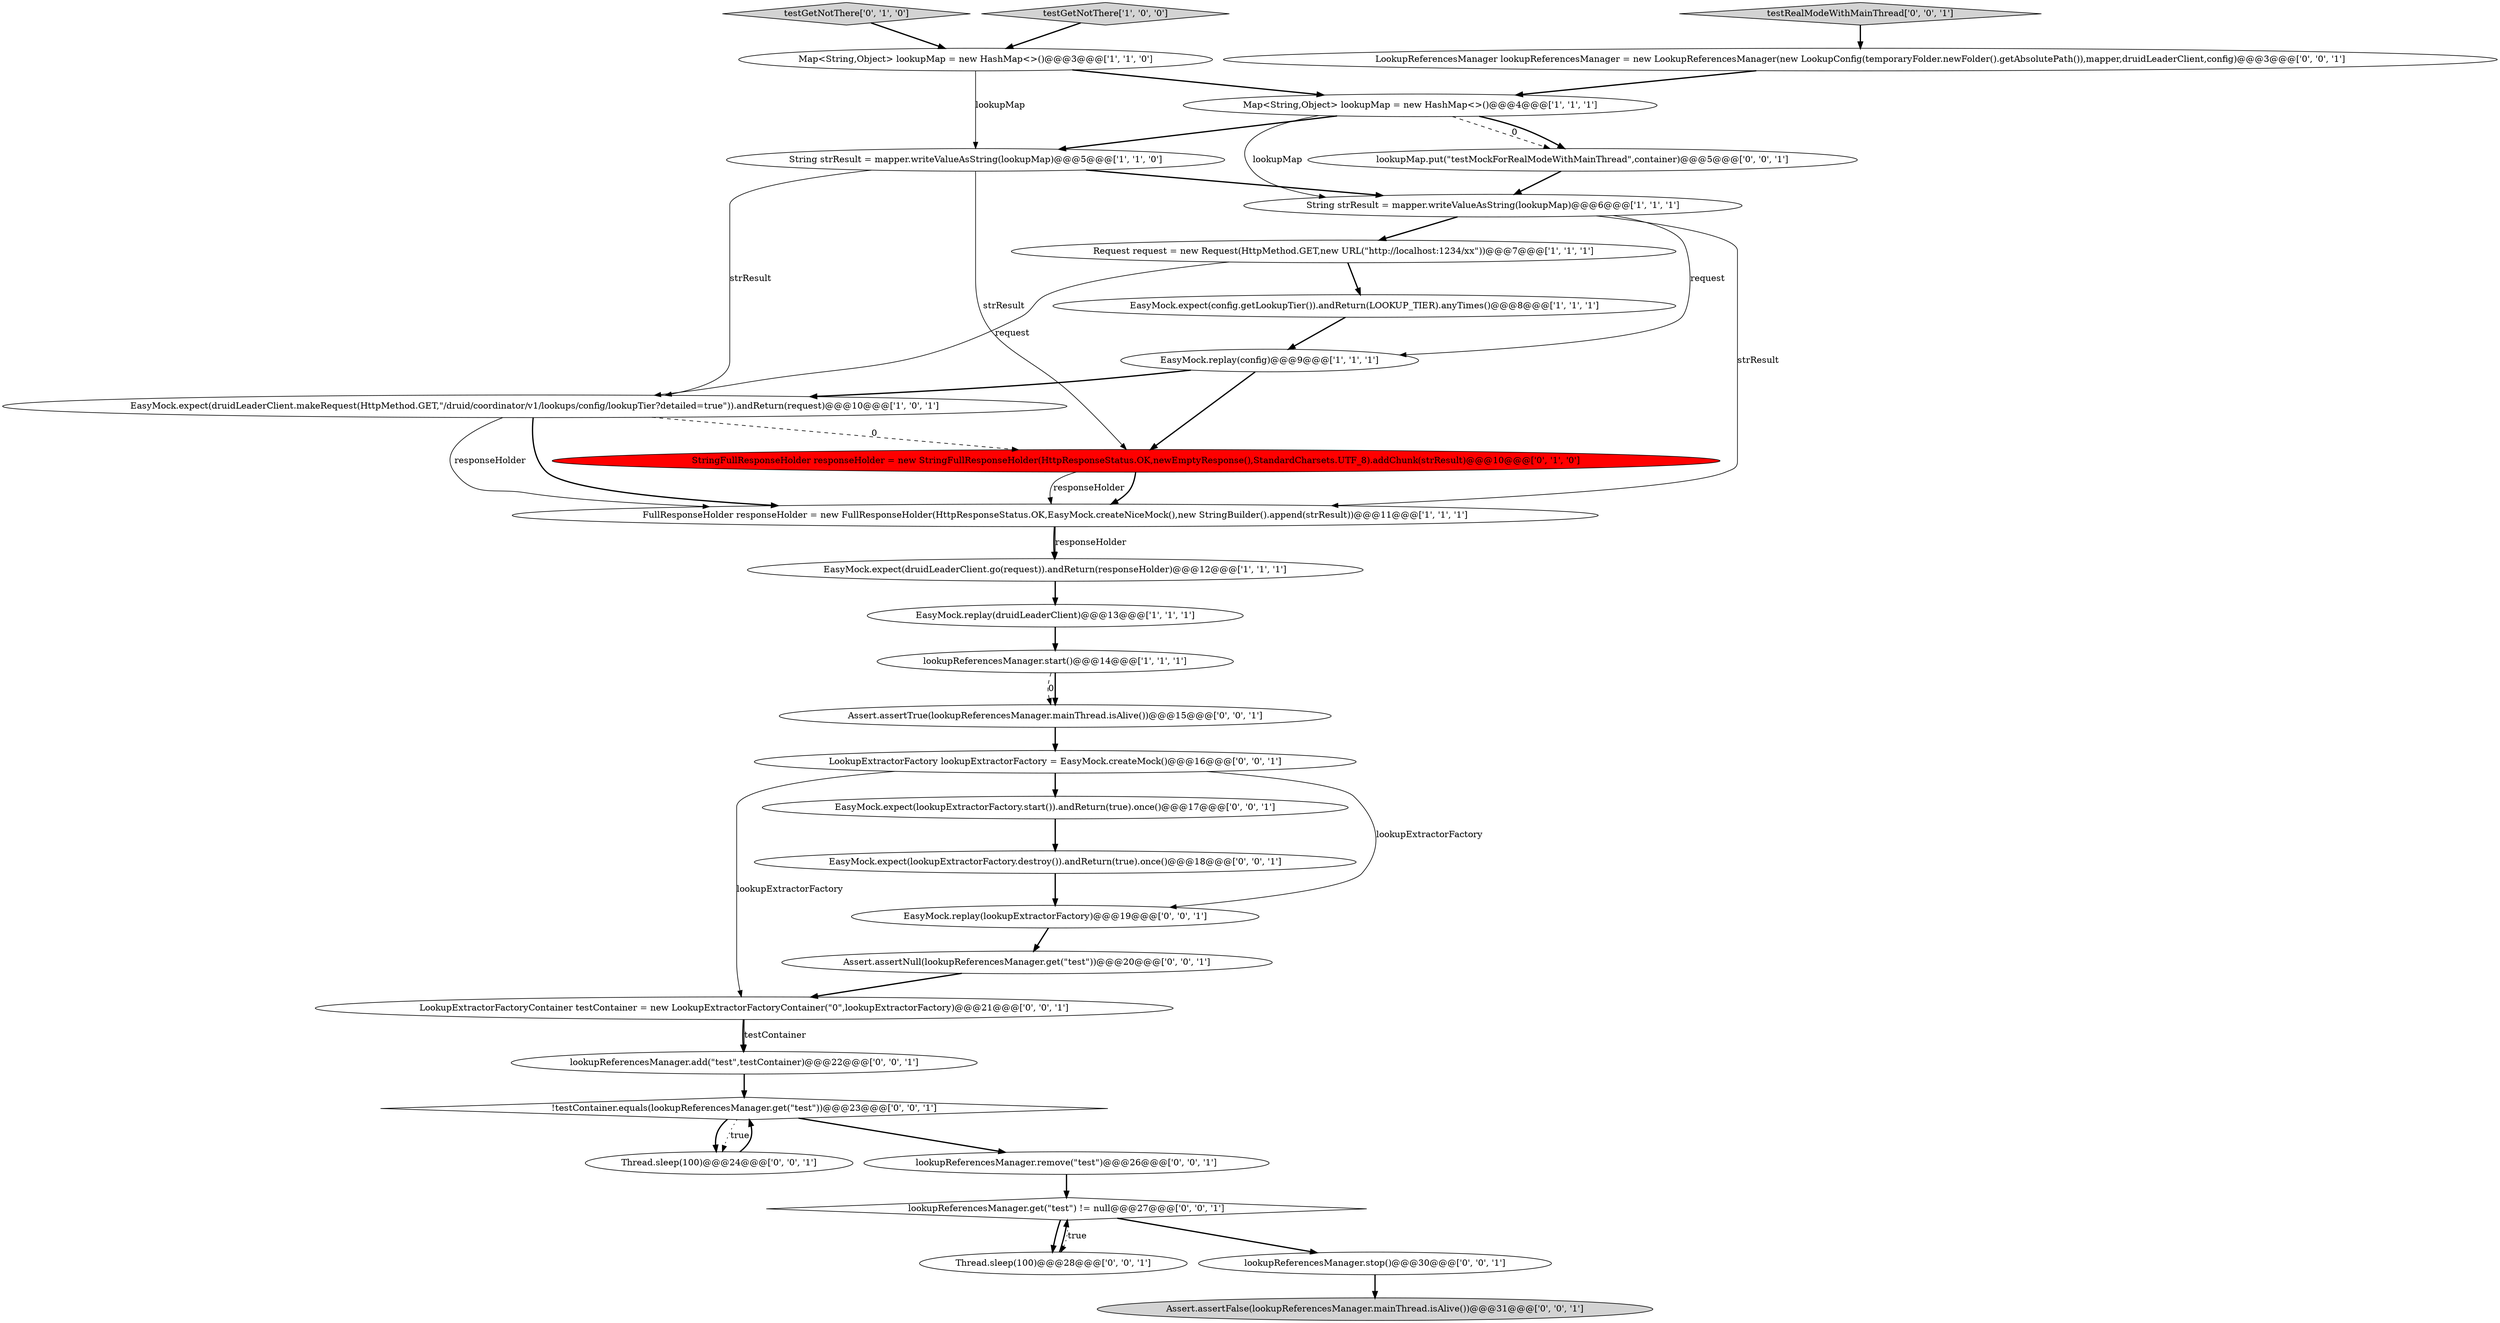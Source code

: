 digraph {
28 [style = filled, label = "LookupReferencesManager lookupReferencesManager = new LookupReferencesManager(new LookupConfig(temporaryFolder.newFolder().getAbsolutePath()),mapper,druidLeaderClient,config)@@@3@@@['0', '0', '1']", fillcolor = white, shape = ellipse image = "AAA0AAABBB3BBB"];
1 [style = filled, label = "Map<String,Object> lookupMap = new HashMap<>()@@@3@@@['1', '1', '0']", fillcolor = white, shape = ellipse image = "AAA0AAABBB1BBB"];
29 [style = filled, label = "EasyMock.expect(lookupExtractorFactory.destroy()).andReturn(true).once()@@@18@@@['0', '0', '1']", fillcolor = white, shape = ellipse image = "AAA0AAABBB3BBB"];
2 [style = filled, label = "EasyMock.expect(config.getLookupTier()).andReturn(LOOKUP_TIER).anyTimes()@@@8@@@['1', '1', '1']", fillcolor = white, shape = ellipse image = "AAA0AAABBB1BBB"];
31 [style = filled, label = "lookupReferencesManager.stop()@@@30@@@['0', '0', '1']", fillcolor = white, shape = ellipse image = "AAA0AAABBB3BBB"];
14 [style = filled, label = "StringFullResponseHolder responseHolder = new StringFullResponseHolder(HttpResponseStatus.OK,newEmptyResponse(),StandardCharsets.UTF_8).addChunk(strResult)@@@10@@@['0', '1', '0']", fillcolor = red, shape = ellipse image = "AAA1AAABBB2BBB"];
7 [style = filled, label = "EasyMock.replay(config)@@@9@@@['1', '1', '1']", fillcolor = white, shape = ellipse image = "AAA0AAABBB1BBB"];
21 [style = filled, label = "LookupExtractorFactory lookupExtractorFactory = EasyMock.createMock()@@@16@@@['0', '0', '1']", fillcolor = white, shape = ellipse image = "AAA0AAABBB3BBB"];
25 [style = filled, label = "Thread.sleep(100)@@@28@@@['0', '0', '1']", fillcolor = white, shape = ellipse image = "AAA0AAABBB3BBB"];
30 [style = filled, label = "EasyMock.replay(lookupExtractorFactory)@@@19@@@['0', '0', '1']", fillcolor = white, shape = ellipse image = "AAA0AAABBB3BBB"];
12 [style = filled, label = "Request request = new Request(HttpMethod.GET,new URL(\"http://localhost:1234/xx\"))@@@7@@@['1', '1', '1']", fillcolor = white, shape = ellipse image = "AAA0AAABBB1BBB"];
20 [style = filled, label = "lookupReferencesManager.get(\"test\") != null@@@27@@@['0', '0', '1']", fillcolor = white, shape = diamond image = "AAA0AAABBB3BBB"];
22 [style = filled, label = "lookupMap.put(\"testMockForRealModeWithMainThread\",container)@@@5@@@['0', '0', '1']", fillcolor = white, shape = ellipse image = "AAA0AAABBB3BBB"];
8 [style = filled, label = "String strResult = mapper.writeValueAsString(lookupMap)@@@5@@@['1', '1', '0']", fillcolor = white, shape = ellipse image = "AAA0AAABBB1BBB"];
26 [style = filled, label = "Thread.sleep(100)@@@24@@@['0', '0', '1']", fillcolor = white, shape = ellipse image = "AAA0AAABBB3BBB"];
4 [style = filled, label = "EasyMock.expect(druidLeaderClient.makeRequest(HttpMethod.GET,\"/druid/coordinator/v1/lookups/config/lookupTier?detailed=true\")).andReturn(request)@@@10@@@['1', '0', '1']", fillcolor = white, shape = ellipse image = "AAA0AAABBB1BBB"];
23 [style = filled, label = "lookupReferencesManager.add(\"test\",testContainer)@@@22@@@['0', '0', '1']", fillcolor = white, shape = ellipse image = "AAA0AAABBB3BBB"];
16 [style = filled, label = "!testContainer.equals(lookupReferencesManager.get(\"test\"))@@@23@@@['0', '0', '1']", fillcolor = white, shape = diamond image = "AAA0AAABBB3BBB"];
24 [style = filled, label = "Assert.assertNull(lookupReferencesManager.get(\"test\"))@@@20@@@['0', '0', '1']", fillcolor = white, shape = ellipse image = "AAA0AAABBB3BBB"];
15 [style = filled, label = "EasyMock.expect(lookupExtractorFactory.start()).andReturn(true).once()@@@17@@@['0', '0', '1']", fillcolor = white, shape = ellipse image = "AAA0AAABBB3BBB"];
32 [style = filled, label = "Assert.assertFalse(lookupReferencesManager.mainThread.isAlive())@@@31@@@['0', '0', '1']", fillcolor = lightgray, shape = ellipse image = "AAA0AAABBB3BBB"];
6 [style = filled, label = "EasyMock.expect(druidLeaderClient.go(request)).andReturn(responseHolder)@@@12@@@['1', '1', '1']", fillcolor = white, shape = ellipse image = "AAA0AAABBB1BBB"];
11 [style = filled, label = "testGetNotThere['1', '0', '0']", fillcolor = lightgray, shape = diamond image = "AAA0AAABBB1BBB"];
18 [style = filled, label = "LookupExtractorFactoryContainer testContainer = new LookupExtractorFactoryContainer(\"0\",lookupExtractorFactory)@@@21@@@['0', '0', '1']", fillcolor = white, shape = ellipse image = "AAA0AAABBB3BBB"];
17 [style = filled, label = "lookupReferencesManager.remove(\"test\")@@@26@@@['0', '0', '1']", fillcolor = white, shape = ellipse image = "AAA0AAABBB3BBB"];
5 [style = filled, label = "String strResult = mapper.writeValueAsString(lookupMap)@@@6@@@['1', '1', '1']", fillcolor = white, shape = ellipse image = "AAA0AAABBB1BBB"];
3 [style = filled, label = "Map<String,Object> lookupMap = new HashMap<>()@@@4@@@['1', '1', '1']", fillcolor = white, shape = ellipse image = "AAA0AAABBB1BBB"];
9 [style = filled, label = "lookupReferencesManager.start()@@@14@@@['1', '1', '1']", fillcolor = white, shape = ellipse image = "AAA0AAABBB1BBB"];
19 [style = filled, label = "Assert.assertTrue(lookupReferencesManager.mainThread.isAlive())@@@15@@@['0', '0', '1']", fillcolor = white, shape = ellipse image = "AAA0AAABBB3BBB"];
0 [style = filled, label = "FullResponseHolder responseHolder = new FullResponseHolder(HttpResponseStatus.OK,EasyMock.createNiceMock(),new StringBuilder().append(strResult))@@@11@@@['1', '1', '1']", fillcolor = white, shape = ellipse image = "AAA0AAABBB1BBB"];
13 [style = filled, label = "testGetNotThere['0', '1', '0']", fillcolor = lightgray, shape = diamond image = "AAA0AAABBB2BBB"];
10 [style = filled, label = "EasyMock.replay(druidLeaderClient)@@@13@@@['1', '1', '1']", fillcolor = white, shape = ellipse image = "AAA0AAABBB1BBB"];
27 [style = filled, label = "testRealModeWithMainThread['0', '0', '1']", fillcolor = lightgray, shape = diamond image = "AAA0AAABBB3BBB"];
21->30 [style = solid, label="lookupExtractorFactory"];
30->24 [style = bold, label=""];
23->16 [style = bold, label=""];
8->14 [style = solid, label="strResult"];
20->25 [style = dotted, label="true"];
18->23 [style = bold, label=""];
29->30 [style = bold, label=""];
8->4 [style = solid, label="strResult"];
0->6 [style = bold, label=""];
11->1 [style = bold, label=""];
31->32 [style = bold, label=""];
21->15 [style = bold, label=""];
27->28 [style = bold, label=""];
21->18 [style = solid, label="lookupExtractorFactory"];
1->3 [style = bold, label=""];
16->26 [style = bold, label=""];
3->5 [style = solid, label="lookupMap"];
20->31 [style = bold, label=""];
3->22 [style = dashed, label="0"];
7->4 [style = bold, label=""];
16->17 [style = bold, label=""];
4->0 [style = solid, label="responseHolder"];
12->4 [style = solid, label="request"];
3->22 [style = bold, label=""];
24->18 [style = bold, label=""];
20->25 [style = bold, label=""];
22->5 [style = bold, label=""];
13->1 [style = bold, label=""];
4->0 [style = bold, label=""];
5->0 [style = solid, label="strResult"];
0->6 [style = solid, label="responseHolder"];
7->14 [style = bold, label=""];
16->26 [style = dotted, label="true"];
9->19 [style = dashed, label="0"];
26->16 [style = bold, label=""];
12->2 [style = bold, label=""];
25->20 [style = bold, label=""];
18->23 [style = solid, label="testContainer"];
8->5 [style = bold, label=""];
14->0 [style = bold, label=""];
5->12 [style = bold, label=""];
3->8 [style = bold, label=""];
6->10 [style = bold, label=""];
5->7 [style = solid, label="request"];
1->8 [style = solid, label="lookupMap"];
14->0 [style = solid, label="responseHolder"];
9->19 [style = bold, label=""];
4->14 [style = dashed, label="0"];
10->9 [style = bold, label=""];
28->3 [style = bold, label=""];
2->7 [style = bold, label=""];
15->29 [style = bold, label=""];
17->20 [style = bold, label=""];
19->21 [style = bold, label=""];
}
